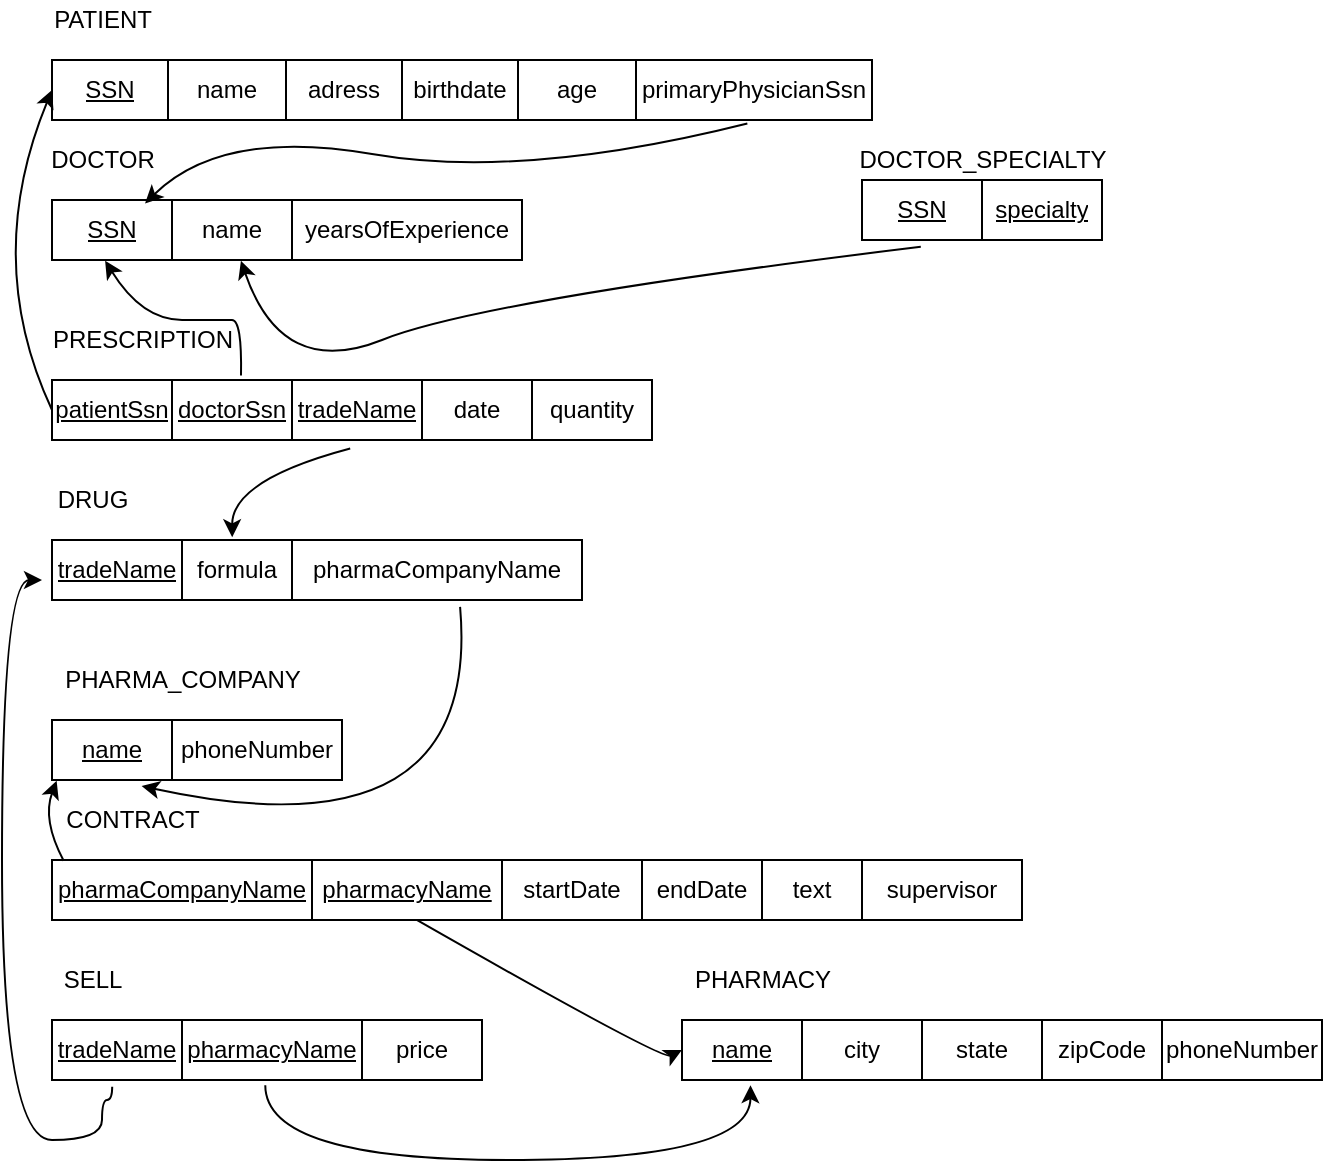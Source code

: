 <mxfile version="15.7.3" type="device"><diagram id="DjZhTd2kyshoPjK6ArWw" name="Page-1"><mxGraphModel dx="1201" dy="657" grid="1" gridSize="10" guides="1" tooltips="1" connect="1" arrows="1" fold="1" page="1" pageScale="1" pageWidth="827" pageHeight="1169" math="0" shadow="0"><root><mxCell id="0"/><mxCell id="1" parent="0"/><mxCell id="9hG-3zA83J-usZ6zd-Qh-1" value="PATIENT" style="text;html=1;align=center;verticalAlign=middle;resizable=0;points=[];autosize=1;strokeColor=none;fillColor=none;" vertex="1" parent="1"><mxGeometry x="30" y="10" width="60" height="20" as="geometry"/></mxCell><mxCell id="9hG-3zA83J-usZ6zd-Qh-2" value="DOCTOR" style="text;html=1;align=center;verticalAlign=middle;resizable=0;points=[];autosize=1;strokeColor=none;fillColor=none;" vertex="1" parent="1"><mxGeometry x="25" y="80" width="70" height="20" as="geometry"/></mxCell><mxCell id="9hG-3zA83J-usZ6zd-Qh-3" value="DOCTOR_SPECIALTY" style="text;html=1;align=center;verticalAlign=middle;resizable=0;points=[];autosize=1;strokeColor=none;fillColor=none;" vertex="1" parent="1"><mxGeometry x="430" y="80" width="140" height="20" as="geometry"/></mxCell><mxCell id="9hG-3zA83J-usZ6zd-Qh-4" value="PRESCRIPTION" style="text;html=1;align=center;verticalAlign=middle;resizable=0;points=[];autosize=1;strokeColor=none;fillColor=none;" vertex="1" parent="1"><mxGeometry x="25" y="170" width="110" height="20" as="geometry"/></mxCell><mxCell id="9hG-3zA83J-usZ6zd-Qh-5" value="DRUG" style="text;html=1;align=center;verticalAlign=middle;resizable=0;points=[];autosize=1;strokeColor=none;fillColor=none;" vertex="1" parent="1"><mxGeometry x="30" y="250" width="50" height="20" as="geometry"/></mxCell><mxCell id="9hG-3zA83J-usZ6zd-Qh-6" value="PHARMA_COMPANY" style="text;html=1;align=center;verticalAlign=middle;resizable=0;points=[];autosize=1;strokeColor=none;fillColor=none;" vertex="1" parent="1"><mxGeometry x="35" y="340" width="130" height="20" as="geometry"/></mxCell><mxCell id="9hG-3zA83J-usZ6zd-Qh-7" value="CONTRACT" style="text;html=1;align=center;verticalAlign=middle;resizable=0;points=[];autosize=1;strokeColor=none;fillColor=none;" vertex="1" parent="1"><mxGeometry x="35" y="410" width="80" height="20" as="geometry"/></mxCell><mxCell id="9hG-3zA83J-usZ6zd-Qh-8" value="SELL" style="text;html=1;align=center;verticalAlign=middle;resizable=0;points=[];autosize=1;strokeColor=none;fillColor=none;" vertex="1" parent="1"><mxGeometry x="35" y="490" width="40" height="20" as="geometry"/></mxCell><mxCell id="9hG-3zA83J-usZ6zd-Qh-9" value="PHARMACY" style="text;html=1;align=center;verticalAlign=middle;resizable=0;points=[];autosize=1;strokeColor=none;fillColor=none;" vertex="1" parent="1"><mxGeometry x="350" y="490" width="80" height="20" as="geometry"/></mxCell><mxCell id="9hG-3zA83J-usZ6zd-Qh-10" value="" style="shape=table;startSize=0;container=1;collapsible=0;childLayout=tableLayout;" vertex="1" parent="1"><mxGeometry x="35" y="40" width="410" height="30" as="geometry"/></mxCell><mxCell id="9hG-3zA83J-usZ6zd-Qh-11" value="" style="shape=partialRectangle;collapsible=0;dropTarget=0;pointerEvents=0;fillColor=none;top=0;left=0;bottom=0;right=0;points=[[0,0.5],[1,0.5]];portConstraint=eastwest;" vertex="1" parent="9hG-3zA83J-usZ6zd-Qh-10"><mxGeometry width="410" height="30" as="geometry"/></mxCell><mxCell id="9hG-3zA83J-usZ6zd-Qh-12" value="&lt;u&gt;SSN&lt;/u&gt;" style="shape=partialRectangle;html=1;whiteSpace=wrap;connectable=0;overflow=hidden;fillColor=none;top=0;left=0;bottom=0;right=0;pointerEvents=1;" vertex="1" parent="9hG-3zA83J-usZ6zd-Qh-11"><mxGeometry width="58" height="30" as="geometry"><mxRectangle width="58" height="30" as="alternateBounds"/></mxGeometry></mxCell><mxCell id="9hG-3zA83J-usZ6zd-Qh-13" value="name" style="shape=partialRectangle;html=1;whiteSpace=wrap;connectable=0;overflow=hidden;fillColor=none;top=0;left=0;bottom=0;right=0;pointerEvents=1;" vertex="1" parent="9hG-3zA83J-usZ6zd-Qh-11"><mxGeometry x="58" width="59" height="30" as="geometry"><mxRectangle width="59" height="30" as="alternateBounds"/></mxGeometry></mxCell><mxCell id="9hG-3zA83J-usZ6zd-Qh-14" value="adress" style="shape=partialRectangle;html=1;whiteSpace=wrap;connectable=0;overflow=hidden;fillColor=none;top=0;left=0;bottom=0;right=0;pointerEvents=1;" vertex="1" parent="9hG-3zA83J-usZ6zd-Qh-11"><mxGeometry x="117" width="58" height="30" as="geometry"><mxRectangle width="58" height="30" as="alternateBounds"/></mxGeometry></mxCell><mxCell id="9hG-3zA83J-usZ6zd-Qh-15" value="birthdate" style="shape=partialRectangle;html=1;whiteSpace=wrap;connectable=0;overflow=hidden;fillColor=none;top=0;left=0;bottom=0;right=0;pointerEvents=1;" vertex="1" parent="9hG-3zA83J-usZ6zd-Qh-11"><mxGeometry x="175" width="58" height="30" as="geometry"><mxRectangle width="58" height="30" as="alternateBounds"/></mxGeometry></mxCell><mxCell id="9hG-3zA83J-usZ6zd-Qh-16" value="age" style="shape=partialRectangle;html=1;whiteSpace=wrap;connectable=0;overflow=hidden;fillColor=none;top=0;left=0;bottom=0;right=0;pointerEvents=1;" vertex="1" parent="9hG-3zA83J-usZ6zd-Qh-11"><mxGeometry x="233" width="59" height="30" as="geometry"><mxRectangle width="59" height="30" as="alternateBounds"/></mxGeometry></mxCell><mxCell id="9hG-3zA83J-usZ6zd-Qh-17" value="primaryPhysicianSsn" style="shape=partialRectangle;html=1;whiteSpace=wrap;connectable=0;overflow=hidden;fillColor=none;top=0;left=0;bottom=0;right=0;pointerEvents=1;" vertex="1" parent="9hG-3zA83J-usZ6zd-Qh-11"><mxGeometry x="292" width="118" height="30" as="geometry"><mxRectangle width="118" height="30" as="alternateBounds"/></mxGeometry></mxCell><mxCell id="9hG-3zA83J-usZ6zd-Qh-18" value="" style="shape=table;startSize=0;container=1;collapsible=0;childLayout=tableLayout;" vertex="1" parent="1"><mxGeometry x="35" y="110" width="235" height="30" as="geometry"/></mxCell><mxCell id="9hG-3zA83J-usZ6zd-Qh-19" value="" style="shape=partialRectangle;collapsible=0;dropTarget=0;pointerEvents=0;fillColor=none;top=0;left=0;bottom=0;right=0;points=[[0,0.5],[1,0.5]];portConstraint=eastwest;" vertex="1" parent="9hG-3zA83J-usZ6zd-Qh-18"><mxGeometry width="235" height="30" as="geometry"/></mxCell><mxCell id="9hG-3zA83J-usZ6zd-Qh-20" value="&lt;u&gt;SSN&lt;/u&gt;" style="shape=partialRectangle;html=1;whiteSpace=wrap;connectable=0;overflow=hidden;fillColor=none;top=0;left=0;bottom=0;right=0;pointerEvents=1;" vertex="1" parent="9hG-3zA83J-usZ6zd-Qh-19"><mxGeometry width="60" height="30" as="geometry"><mxRectangle width="60" height="30" as="alternateBounds"/></mxGeometry></mxCell><mxCell id="9hG-3zA83J-usZ6zd-Qh-21" value="name" style="shape=partialRectangle;html=1;whiteSpace=wrap;connectable=0;overflow=hidden;fillColor=none;top=0;left=0;bottom=0;right=0;pointerEvents=1;" vertex="1" parent="9hG-3zA83J-usZ6zd-Qh-19"><mxGeometry x="60" width="60" height="30" as="geometry"><mxRectangle width="60" height="30" as="alternateBounds"/></mxGeometry></mxCell><mxCell id="9hG-3zA83J-usZ6zd-Qh-22" value="yearsOfExperience" style="shape=partialRectangle;html=1;whiteSpace=wrap;connectable=0;overflow=hidden;fillColor=none;top=0;left=0;bottom=0;right=0;pointerEvents=1;" vertex="1" parent="9hG-3zA83J-usZ6zd-Qh-19"><mxGeometry x="120" width="115" height="30" as="geometry"><mxRectangle width="115" height="30" as="alternateBounds"/></mxGeometry></mxCell><mxCell id="9hG-3zA83J-usZ6zd-Qh-23" value="" style="shape=table;startSize=0;container=1;collapsible=0;childLayout=tableLayout;" vertex="1" parent="1"><mxGeometry x="35" y="200" width="300" height="30" as="geometry"/></mxCell><mxCell id="9hG-3zA83J-usZ6zd-Qh-24" value="" style="shape=partialRectangle;collapsible=0;dropTarget=0;pointerEvents=0;fillColor=none;top=0;left=0;bottom=0;right=0;points=[[0,0.5],[1,0.5]];portConstraint=eastwest;" vertex="1" parent="9hG-3zA83J-usZ6zd-Qh-23"><mxGeometry width="300" height="30" as="geometry"/></mxCell><mxCell id="9hG-3zA83J-usZ6zd-Qh-25" value="&lt;u&gt;patientSsn&lt;/u&gt;" style="shape=partialRectangle;html=1;whiteSpace=wrap;connectable=0;overflow=hidden;fillColor=none;top=0;left=0;bottom=0;right=0;pointerEvents=1;" vertex="1" parent="9hG-3zA83J-usZ6zd-Qh-24"><mxGeometry width="60" height="30" as="geometry"><mxRectangle width="60" height="30" as="alternateBounds"/></mxGeometry></mxCell><mxCell id="9hG-3zA83J-usZ6zd-Qh-26" value="&lt;u&gt;doctorSsn&lt;/u&gt;" style="shape=partialRectangle;html=1;whiteSpace=wrap;connectable=0;overflow=hidden;fillColor=none;top=0;left=0;bottom=0;right=0;pointerEvents=1;" vertex="1" parent="9hG-3zA83J-usZ6zd-Qh-24"><mxGeometry x="60" width="60" height="30" as="geometry"><mxRectangle width="60" height="30" as="alternateBounds"/></mxGeometry></mxCell><mxCell id="9hG-3zA83J-usZ6zd-Qh-27" value="&lt;u&gt;tradeName&lt;/u&gt;" style="shape=partialRectangle;html=1;whiteSpace=wrap;connectable=0;overflow=hidden;fillColor=none;top=0;left=0;bottom=0;right=0;pointerEvents=1;" vertex="1" parent="9hG-3zA83J-usZ6zd-Qh-24"><mxGeometry x="120" width="65" height="30" as="geometry"><mxRectangle width="65" height="30" as="alternateBounds"/></mxGeometry></mxCell><mxCell id="9hG-3zA83J-usZ6zd-Qh-28" value="date" style="shape=partialRectangle;html=1;whiteSpace=wrap;connectable=0;overflow=hidden;fillColor=none;top=0;left=0;bottom=0;right=0;pointerEvents=1;" vertex="1" parent="9hG-3zA83J-usZ6zd-Qh-24"><mxGeometry x="185" width="55" height="30" as="geometry"><mxRectangle width="55" height="30" as="alternateBounds"/></mxGeometry></mxCell><mxCell id="9hG-3zA83J-usZ6zd-Qh-29" value="quantity" style="shape=partialRectangle;html=1;whiteSpace=wrap;connectable=0;overflow=hidden;fillColor=none;top=0;left=0;bottom=0;right=0;pointerEvents=1;" vertex="1" parent="9hG-3zA83J-usZ6zd-Qh-24"><mxGeometry x="240" width="60" height="30" as="geometry"><mxRectangle width="60" height="30" as="alternateBounds"/></mxGeometry></mxCell><mxCell id="9hG-3zA83J-usZ6zd-Qh-30" value="" style="shape=table;startSize=0;container=1;collapsible=0;childLayout=tableLayout;" vertex="1" parent="1"><mxGeometry x="35" y="280" width="265" height="30" as="geometry"/></mxCell><mxCell id="9hG-3zA83J-usZ6zd-Qh-31" value="" style="shape=partialRectangle;collapsible=0;dropTarget=0;pointerEvents=0;fillColor=none;top=0;left=0;bottom=0;right=0;points=[[0,0.5],[1,0.5]];portConstraint=eastwest;" vertex="1" parent="9hG-3zA83J-usZ6zd-Qh-30"><mxGeometry width="265" height="30" as="geometry"/></mxCell><mxCell id="9hG-3zA83J-usZ6zd-Qh-32" value="&lt;u&gt;tradeName&lt;/u&gt;" style="shape=partialRectangle;html=1;whiteSpace=wrap;connectable=0;overflow=hidden;fillColor=none;top=0;left=0;bottom=0;right=0;pointerEvents=1;" vertex="1" parent="9hG-3zA83J-usZ6zd-Qh-31"><mxGeometry width="65" height="30" as="geometry"><mxRectangle width="65" height="30" as="alternateBounds"/></mxGeometry></mxCell><mxCell id="9hG-3zA83J-usZ6zd-Qh-33" value="formula" style="shape=partialRectangle;html=1;whiteSpace=wrap;connectable=0;overflow=hidden;fillColor=none;top=0;left=0;bottom=0;right=0;pointerEvents=1;" vertex="1" parent="9hG-3zA83J-usZ6zd-Qh-31"><mxGeometry x="65" width="55" height="30" as="geometry"><mxRectangle width="55" height="30" as="alternateBounds"/></mxGeometry></mxCell><mxCell id="9hG-3zA83J-usZ6zd-Qh-34" value="pharmaCompanyName" style="shape=partialRectangle;html=1;whiteSpace=wrap;connectable=0;overflow=hidden;fillColor=none;top=0;left=0;bottom=0;right=0;pointerEvents=1;" vertex="1" parent="9hG-3zA83J-usZ6zd-Qh-31"><mxGeometry x="120" width="145" height="30" as="geometry"><mxRectangle width="145" height="30" as="alternateBounds"/></mxGeometry></mxCell><mxCell id="9hG-3zA83J-usZ6zd-Qh-35" value="" style="shape=table;startSize=0;container=1;collapsible=0;childLayout=tableLayout;" vertex="1" parent="1"><mxGeometry x="35" y="370" width="145" height="30" as="geometry"/></mxCell><mxCell id="9hG-3zA83J-usZ6zd-Qh-36" value="" style="shape=partialRectangle;collapsible=0;dropTarget=0;pointerEvents=0;fillColor=none;top=0;left=0;bottom=0;right=0;points=[[0,0.5],[1,0.5]];portConstraint=eastwest;" vertex="1" parent="9hG-3zA83J-usZ6zd-Qh-35"><mxGeometry width="145" height="30" as="geometry"/></mxCell><mxCell id="9hG-3zA83J-usZ6zd-Qh-37" value="&lt;u&gt;name&lt;/u&gt;" style="shape=partialRectangle;html=1;whiteSpace=wrap;connectable=0;overflow=hidden;fillColor=none;top=0;left=0;bottom=0;right=0;pointerEvents=1;" vertex="1" parent="9hG-3zA83J-usZ6zd-Qh-36"><mxGeometry width="60" height="30" as="geometry"><mxRectangle width="60" height="30" as="alternateBounds"/></mxGeometry></mxCell><mxCell id="9hG-3zA83J-usZ6zd-Qh-38" value="phoneNumber" style="shape=partialRectangle;html=1;whiteSpace=wrap;connectable=0;overflow=hidden;fillColor=none;top=0;left=0;bottom=0;right=0;pointerEvents=1;" vertex="1" parent="9hG-3zA83J-usZ6zd-Qh-36"><mxGeometry x="60" width="85" height="30" as="geometry"><mxRectangle width="85" height="30" as="alternateBounds"/></mxGeometry></mxCell><mxCell id="9hG-3zA83J-usZ6zd-Qh-39" value="" style="shape=table;startSize=0;container=1;collapsible=0;childLayout=tableLayout;" vertex="1" parent="1"><mxGeometry x="35" y="440" width="485" height="30" as="geometry"/></mxCell><mxCell id="9hG-3zA83J-usZ6zd-Qh-40" value="" style="shape=partialRectangle;collapsible=0;dropTarget=0;pointerEvents=0;fillColor=none;top=0;left=0;bottom=0;right=0;points=[[0,0.5],[1,0.5]];portConstraint=eastwest;" vertex="1" parent="9hG-3zA83J-usZ6zd-Qh-39"><mxGeometry width="485" height="30" as="geometry"/></mxCell><mxCell id="9hG-3zA83J-usZ6zd-Qh-41" value="&lt;u&gt;pharmaCompanyName&lt;/u&gt;" style="shape=partialRectangle;html=1;whiteSpace=wrap;connectable=0;overflow=hidden;fillColor=none;top=0;left=0;bottom=0;right=0;pointerEvents=1;" vertex="1" parent="9hG-3zA83J-usZ6zd-Qh-40"><mxGeometry width="130" height="30" as="geometry"><mxRectangle width="130" height="30" as="alternateBounds"/></mxGeometry></mxCell><mxCell id="9hG-3zA83J-usZ6zd-Qh-42" value="&lt;u&gt;pharmacyName&lt;/u&gt;" style="shape=partialRectangle;html=1;whiteSpace=wrap;connectable=0;overflow=hidden;fillColor=none;top=0;left=0;bottom=0;right=0;pointerEvents=1;" vertex="1" parent="9hG-3zA83J-usZ6zd-Qh-40"><mxGeometry x="130" width="95" height="30" as="geometry"><mxRectangle width="95" height="30" as="alternateBounds"/></mxGeometry></mxCell><mxCell id="9hG-3zA83J-usZ6zd-Qh-43" value="startDate" style="shape=partialRectangle;html=1;whiteSpace=wrap;connectable=0;overflow=hidden;fillColor=none;top=0;left=0;bottom=0;right=0;pointerEvents=1;" vertex="1" parent="9hG-3zA83J-usZ6zd-Qh-40"><mxGeometry x="225" width="70" height="30" as="geometry"><mxRectangle width="70" height="30" as="alternateBounds"/></mxGeometry></mxCell><mxCell id="9hG-3zA83J-usZ6zd-Qh-44" value="endDate" style="shape=partialRectangle;html=1;whiteSpace=wrap;connectable=0;overflow=hidden;fillColor=none;top=0;left=0;bottom=0;right=0;pointerEvents=1;" vertex="1" parent="9hG-3zA83J-usZ6zd-Qh-40"><mxGeometry x="295" width="60" height="30" as="geometry"><mxRectangle width="60" height="30" as="alternateBounds"/></mxGeometry></mxCell><mxCell id="9hG-3zA83J-usZ6zd-Qh-45" value="text" style="shape=partialRectangle;html=1;whiteSpace=wrap;connectable=0;overflow=hidden;fillColor=none;top=0;left=0;bottom=0;right=0;pointerEvents=1;" vertex="1" parent="9hG-3zA83J-usZ6zd-Qh-40"><mxGeometry x="355" width="50" height="30" as="geometry"><mxRectangle width="50" height="30" as="alternateBounds"/></mxGeometry></mxCell><mxCell id="9hG-3zA83J-usZ6zd-Qh-46" value="supervisor" style="shape=partialRectangle;html=1;whiteSpace=wrap;connectable=0;overflow=hidden;fillColor=none;top=0;left=0;bottom=0;right=0;pointerEvents=1;" vertex="1" parent="9hG-3zA83J-usZ6zd-Qh-40"><mxGeometry x="405" width="80" height="30" as="geometry"><mxRectangle width="80" height="30" as="alternateBounds"/></mxGeometry></mxCell><mxCell id="9hG-3zA83J-usZ6zd-Qh-47" value="" style="shape=table;startSize=0;container=1;collapsible=0;childLayout=tableLayout;" vertex="1" parent="1"><mxGeometry x="35" y="520" width="215" height="30" as="geometry"/></mxCell><mxCell id="9hG-3zA83J-usZ6zd-Qh-48" value="" style="shape=partialRectangle;collapsible=0;dropTarget=0;pointerEvents=0;fillColor=none;top=0;left=0;bottom=0;right=0;points=[[0,0.5],[1,0.5]];portConstraint=eastwest;" vertex="1" parent="9hG-3zA83J-usZ6zd-Qh-47"><mxGeometry width="215" height="30" as="geometry"/></mxCell><mxCell id="9hG-3zA83J-usZ6zd-Qh-49" value="&lt;u&gt;tradeName&lt;/u&gt;" style="shape=partialRectangle;html=1;whiteSpace=wrap;connectable=0;overflow=hidden;fillColor=none;top=0;left=0;bottom=0;right=0;pointerEvents=1;" vertex="1" parent="9hG-3zA83J-usZ6zd-Qh-48"><mxGeometry width="65" height="30" as="geometry"><mxRectangle width="65" height="30" as="alternateBounds"/></mxGeometry></mxCell><mxCell id="9hG-3zA83J-usZ6zd-Qh-50" value="&lt;u&gt;pharmacyName&lt;/u&gt;" style="shape=partialRectangle;html=1;whiteSpace=wrap;connectable=0;overflow=hidden;fillColor=none;top=0;left=0;bottom=0;right=0;pointerEvents=1;" vertex="1" parent="9hG-3zA83J-usZ6zd-Qh-48"><mxGeometry x="65" width="90" height="30" as="geometry"><mxRectangle width="90" height="30" as="alternateBounds"/></mxGeometry></mxCell><mxCell id="9hG-3zA83J-usZ6zd-Qh-51" value="price" style="shape=partialRectangle;html=1;whiteSpace=wrap;connectable=0;overflow=hidden;fillColor=none;top=0;left=0;bottom=0;right=0;pointerEvents=1;" vertex="1" parent="9hG-3zA83J-usZ6zd-Qh-48"><mxGeometry x="155" width="60" height="30" as="geometry"><mxRectangle width="60" height="30" as="alternateBounds"/></mxGeometry></mxCell><mxCell id="9hG-3zA83J-usZ6zd-Qh-52" value="" style="shape=table;startSize=0;container=1;collapsible=0;childLayout=tableLayout;" vertex="1" parent="1"><mxGeometry x="350" y="520" width="320.0" height="30" as="geometry"/></mxCell><mxCell id="9hG-3zA83J-usZ6zd-Qh-53" value="" style="shape=partialRectangle;collapsible=0;dropTarget=0;pointerEvents=0;fillColor=none;top=0;left=0;bottom=0;right=0;points=[[0,0.5],[1,0.5]];portConstraint=eastwest;" vertex="1" parent="9hG-3zA83J-usZ6zd-Qh-52"><mxGeometry width="320.0" height="30" as="geometry"/></mxCell><mxCell id="9hG-3zA83J-usZ6zd-Qh-54" value="&lt;u&gt;name&lt;/u&gt;" style="shape=partialRectangle;html=1;whiteSpace=wrap;connectable=0;overflow=hidden;fillColor=none;top=0;left=0;bottom=0;right=0;pointerEvents=1;" vertex="1" parent="9hG-3zA83J-usZ6zd-Qh-53"><mxGeometry width="60" height="30" as="geometry"><mxRectangle width="60" height="30" as="alternateBounds"/></mxGeometry></mxCell><mxCell id="9hG-3zA83J-usZ6zd-Qh-55" value="city" style="shape=partialRectangle;html=1;whiteSpace=wrap;connectable=0;overflow=hidden;fillColor=none;top=0;left=0;bottom=0;right=0;pointerEvents=1;" vertex="1" parent="9hG-3zA83J-usZ6zd-Qh-53"><mxGeometry x="60" width="60" height="30" as="geometry"><mxRectangle width="60" height="30" as="alternateBounds"/></mxGeometry></mxCell><mxCell id="9hG-3zA83J-usZ6zd-Qh-56" value="state" style="shape=partialRectangle;html=1;whiteSpace=wrap;connectable=0;overflow=hidden;fillColor=none;top=0;left=0;bottom=0;right=0;pointerEvents=1;" vertex="1" parent="9hG-3zA83J-usZ6zd-Qh-53"><mxGeometry x="120" width="60" height="30" as="geometry"><mxRectangle width="60" height="30" as="alternateBounds"/></mxGeometry></mxCell><mxCell id="9hG-3zA83J-usZ6zd-Qh-57" value="zipCode" style="shape=partialRectangle;html=1;whiteSpace=wrap;connectable=0;overflow=hidden;fillColor=none;top=0;left=0;bottom=0;right=0;pointerEvents=1;" vertex="1" parent="9hG-3zA83J-usZ6zd-Qh-53"><mxGeometry x="180" width="60" height="30" as="geometry"><mxRectangle width="60" height="30" as="alternateBounds"/></mxGeometry></mxCell><mxCell id="9hG-3zA83J-usZ6zd-Qh-58" value="phoneNumber" style="shape=partialRectangle;html=1;whiteSpace=wrap;connectable=0;overflow=hidden;fillColor=none;top=0;left=0;bottom=0;right=0;pointerEvents=1;" vertex="1" parent="9hG-3zA83J-usZ6zd-Qh-53"><mxGeometry x="240" width="80" height="30" as="geometry"><mxRectangle width="80" height="30" as="alternateBounds"/></mxGeometry></mxCell><mxCell id="9hG-3zA83J-usZ6zd-Qh-59" value="" style="shape=table;startSize=0;container=1;collapsible=0;childLayout=tableLayout;" vertex="1" parent="1"><mxGeometry x="440" y="100" width="120" height="30" as="geometry"/></mxCell><mxCell id="9hG-3zA83J-usZ6zd-Qh-60" value="" style="shape=partialRectangle;collapsible=0;dropTarget=0;pointerEvents=0;fillColor=none;top=0;left=0;bottom=0;right=0;points=[[0,0.5],[1,0.5]];portConstraint=eastwest;" vertex="1" parent="9hG-3zA83J-usZ6zd-Qh-59"><mxGeometry width="120" height="30" as="geometry"/></mxCell><mxCell id="9hG-3zA83J-usZ6zd-Qh-61" value="&lt;u&gt;SSN&lt;/u&gt;" style="shape=partialRectangle;html=1;whiteSpace=wrap;connectable=0;overflow=hidden;fillColor=none;top=0;left=0;bottom=0;right=0;pointerEvents=1;" vertex="1" parent="9hG-3zA83J-usZ6zd-Qh-60"><mxGeometry width="60" height="30" as="geometry"><mxRectangle width="60" height="30" as="alternateBounds"/></mxGeometry></mxCell><mxCell id="9hG-3zA83J-usZ6zd-Qh-62" value="&lt;u&gt;specialty&lt;/u&gt;" style="shape=partialRectangle;html=1;whiteSpace=wrap;connectable=0;overflow=hidden;fillColor=none;top=0;left=0;bottom=0;right=0;pointerEvents=1;" vertex="1" parent="9hG-3zA83J-usZ6zd-Qh-60"><mxGeometry x="60" width="60" height="30" as="geometry"><mxRectangle width="60" height="30" as="alternateBounds"/></mxGeometry></mxCell><mxCell id="9hG-3zA83J-usZ6zd-Qh-63" value="" style="endArrow=classic;html=1;rounded=0;edgeStyle=orthogonalEdgeStyle;curved=1;exitX=0.496;exitY=1.086;exitDx=0;exitDy=0;exitPerimeter=0;entryX=0.107;entryY=1.086;entryDx=0;entryDy=0;entryPerimeter=0;" edge="1" parent="1" source="9hG-3zA83J-usZ6zd-Qh-48" target="9hG-3zA83J-usZ6zd-Qh-53"><mxGeometry width="50" height="50" relative="1" as="geometry"><mxPoint x="430" y="360" as="sourcePoint"/><mxPoint x="380" y="580" as="targetPoint"/><Array as="points"><mxPoint x="142" y="590"/><mxPoint x="384" y="590"/></Array></mxGeometry></mxCell><mxCell id="9hG-3zA83J-usZ6zd-Qh-65" value="" style="endArrow=classic;html=1;rounded=0;edgeStyle=orthogonalEdgeStyle;curved=1;exitX=0.14;exitY=1.114;exitDx=0;exitDy=0;exitPerimeter=0;" edge="1" parent="1" source="9hG-3zA83J-usZ6zd-Qh-48"><mxGeometry width="50" height="50" relative="1" as="geometry"><mxPoint x="70" y="560" as="sourcePoint"/><mxPoint x="30" y="300" as="targetPoint"/><Array as="points"><mxPoint x="65" y="560"/><mxPoint x="60" y="560"/><mxPoint x="60" y="580"/><mxPoint x="10" y="580"/><mxPoint x="10" y="300"/></Array></mxGeometry></mxCell><mxCell id="9hG-3zA83J-usZ6zd-Qh-66" value="" style="endArrow=classic;html=1;rounded=0;curved=1;exitX=0.376;exitY=0.999;exitDx=0;exitDy=0;exitPerimeter=0;entryX=0;entryY=0.5;entryDx=0;entryDy=0;" edge="1" parent="1" source="9hG-3zA83J-usZ6zd-Qh-40" target="9hG-3zA83J-usZ6zd-Qh-53"><mxGeometry width="50" height="50" relative="1" as="geometry"><mxPoint x="430" y="360" as="sourcePoint"/><mxPoint x="340" y="510" as="targetPoint"/><Array as="points"><mxPoint x="340" y="540"/></Array></mxGeometry></mxCell><mxCell id="9hG-3zA83J-usZ6zd-Qh-67" value="" style="endArrow=classic;html=1;rounded=0;curved=1;entryX=0.016;entryY=1.013;entryDx=0;entryDy=0;entryPerimeter=0;exitX=0.012;exitY=0.013;exitDx=0;exitDy=0;exitPerimeter=0;" edge="1" parent="1" source="9hG-3zA83J-usZ6zd-Qh-40" target="9hG-3zA83J-usZ6zd-Qh-36"><mxGeometry width="50" height="50" relative="1" as="geometry"><mxPoint x="430" y="360" as="sourcePoint"/><mxPoint x="480" y="310" as="targetPoint"/><Array as="points"><mxPoint x="30" y="420"/></Array></mxGeometry></mxCell><mxCell id="9hG-3zA83J-usZ6zd-Qh-68" value="" style="endArrow=classic;html=1;rounded=0;curved=1;exitX=0.77;exitY=1.114;exitDx=0;exitDy=0;exitPerimeter=0;entryX=0.309;entryY=1.1;entryDx=0;entryDy=0;entryPerimeter=0;" edge="1" parent="1" source="9hG-3zA83J-usZ6zd-Qh-31" target="9hG-3zA83J-usZ6zd-Qh-36"><mxGeometry width="50" height="50" relative="1" as="geometry"><mxPoint x="430" y="360" as="sourcePoint"/><mxPoint x="150" y="410" as="targetPoint"/><Array as="points"><mxPoint x="250" y="440"/></Array></mxGeometry></mxCell><mxCell id="9hG-3zA83J-usZ6zd-Qh-69" value="" style="endArrow=classic;html=1;rounded=0;curved=1;exitX=0.497;exitY=1.143;exitDx=0;exitDy=0;exitPerimeter=0;entryX=0.34;entryY=-0.045;entryDx=0;entryDy=0;entryPerimeter=0;" edge="1" parent="1" source="9hG-3zA83J-usZ6zd-Qh-24" target="9hG-3zA83J-usZ6zd-Qh-31"><mxGeometry width="50" height="50" relative="1" as="geometry"><mxPoint x="430" y="360" as="sourcePoint"/><mxPoint x="130" y="260" as="targetPoint"/><Array as="points"><mxPoint x="125" y="250"/></Array></mxGeometry></mxCell><mxCell id="9hG-3zA83J-usZ6zd-Qh-70" value="" style="endArrow=classic;html=1;rounded=0;curved=1;exitX=0;exitY=0.5;exitDx=0;exitDy=0;entryX=0;entryY=0.5;entryDx=0;entryDy=0;" edge="1" parent="1" source="9hG-3zA83J-usZ6zd-Qh-24" target="9hG-3zA83J-usZ6zd-Qh-11"><mxGeometry width="50" height="50" relative="1" as="geometry"><mxPoint x="430" y="360" as="sourcePoint"/><mxPoint x="10" y="50" as="targetPoint"/><Array as="points"><mxPoint y="140"/></Array></mxGeometry></mxCell><mxCell id="9hG-3zA83J-usZ6zd-Qh-71" value="" style="endArrow=classic;html=1;rounded=0;curved=1;exitX=0.315;exitY=-0.074;exitDx=0;exitDy=0;exitPerimeter=0;entryX=0.113;entryY=1.013;entryDx=0;entryDy=0;entryPerimeter=0;" edge="1" parent="1" source="9hG-3zA83J-usZ6zd-Qh-24" target="9hG-3zA83J-usZ6zd-Qh-19"><mxGeometry width="50" height="50" relative="1" as="geometry"><mxPoint x="430" y="360" as="sourcePoint"/><mxPoint x="50" y="150" as="targetPoint"/><Array as="points"><mxPoint x="130" y="170"/><mxPoint x="120" y="170"/><mxPoint x="80" y="170"/></Array></mxGeometry></mxCell><mxCell id="9hG-3zA83J-usZ6zd-Qh-72" value="" style="endArrow=classic;html=1;rounded=0;curved=1;exitX=0.245;exitY=1.114;exitDx=0;exitDy=0;exitPerimeter=0;entryX=0.402;entryY=1.013;entryDx=0;entryDy=0;entryPerimeter=0;" edge="1" parent="1" source="9hG-3zA83J-usZ6zd-Qh-60" target="9hG-3zA83J-usZ6zd-Qh-19"><mxGeometry width="50" height="50" relative="1" as="geometry"><mxPoint x="430" y="360" as="sourcePoint"/><mxPoint x="130" y="150" as="targetPoint"/><Array as="points"><mxPoint x="250" y="160"/><mxPoint x="150" y="200"/></Array></mxGeometry></mxCell><mxCell id="9hG-3zA83J-usZ6zd-Qh-73" value="" style="endArrow=classic;html=1;rounded=0;curved=1;exitX=0.848;exitY=1.057;exitDx=0;exitDy=0;exitPerimeter=0;entryX=0.198;entryY=0.057;entryDx=0;entryDy=0;entryPerimeter=0;" edge="1" parent="1" source="9hG-3zA83J-usZ6zd-Qh-11" target="9hG-3zA83J-usZ6zd-Qh-19"><mxGeometry width="50" height="50" relative="1" as="geometry"><mxPoint x="430" y="360" as="sourcePoint"/><mxPoint x="130" y="90" as="targetPoint"/><Array as="points"><mxPoint x="270" y="100"/><mxPoint x="120" y="74"/></Array></mxGeometry></mxCell></root></mxGraphModel></diagram></mxfile>